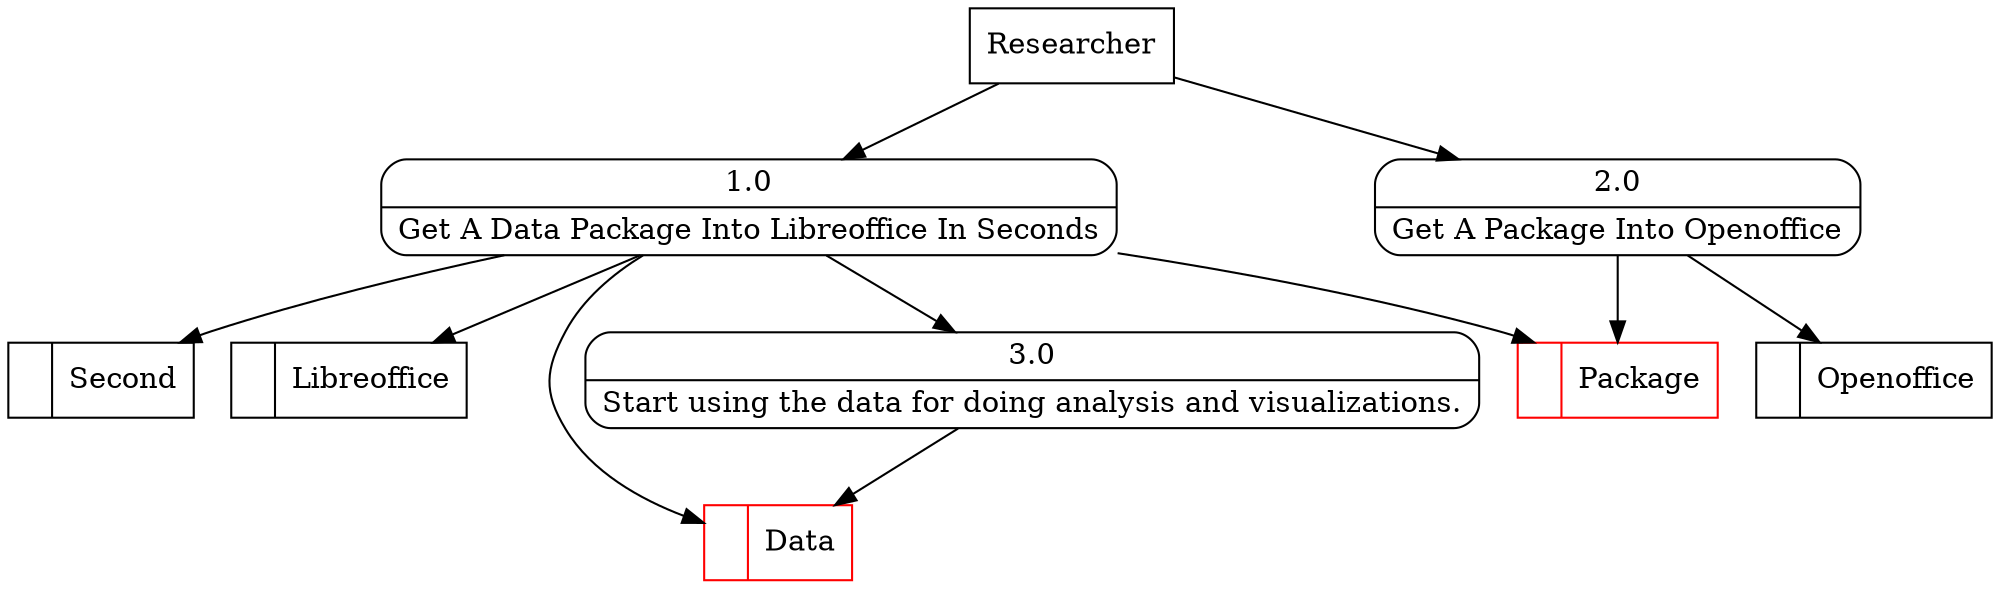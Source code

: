 digraph dfd2{ 
node[shape=record]
200 [label="<f0>  |<f1> Openoffice " ];
201 [label="<f0>  |<f1> Package " color=red];
202 [label="<f0>  |<f1> Second " ];
203 [label="<f0>  |<f1> Libreoffice " ];
204 [label="<f0>  |<f1> Data " color=red];
205 [label="Researcher" shape=box];
206 [label="{<f0> 1.0|<f1> Get A Data Package Into Libreoffice In Seconds }" shape=Mrecord];
207 [label="{<f0> 2.0|<f1> Get A Package Into Openoffice }" shape=Mrecord];
3 [label="{<f0> 3.0|<f1> Start using the data for doing analysis and visualizations. }" shape=Mrecord];
206 -> 3
3 -> 204
205 -> 206
205 -> 207
206 -> 203
206 -> 201
206 -> 202
207 -> 201
207 -> 200
206 -> 204
}